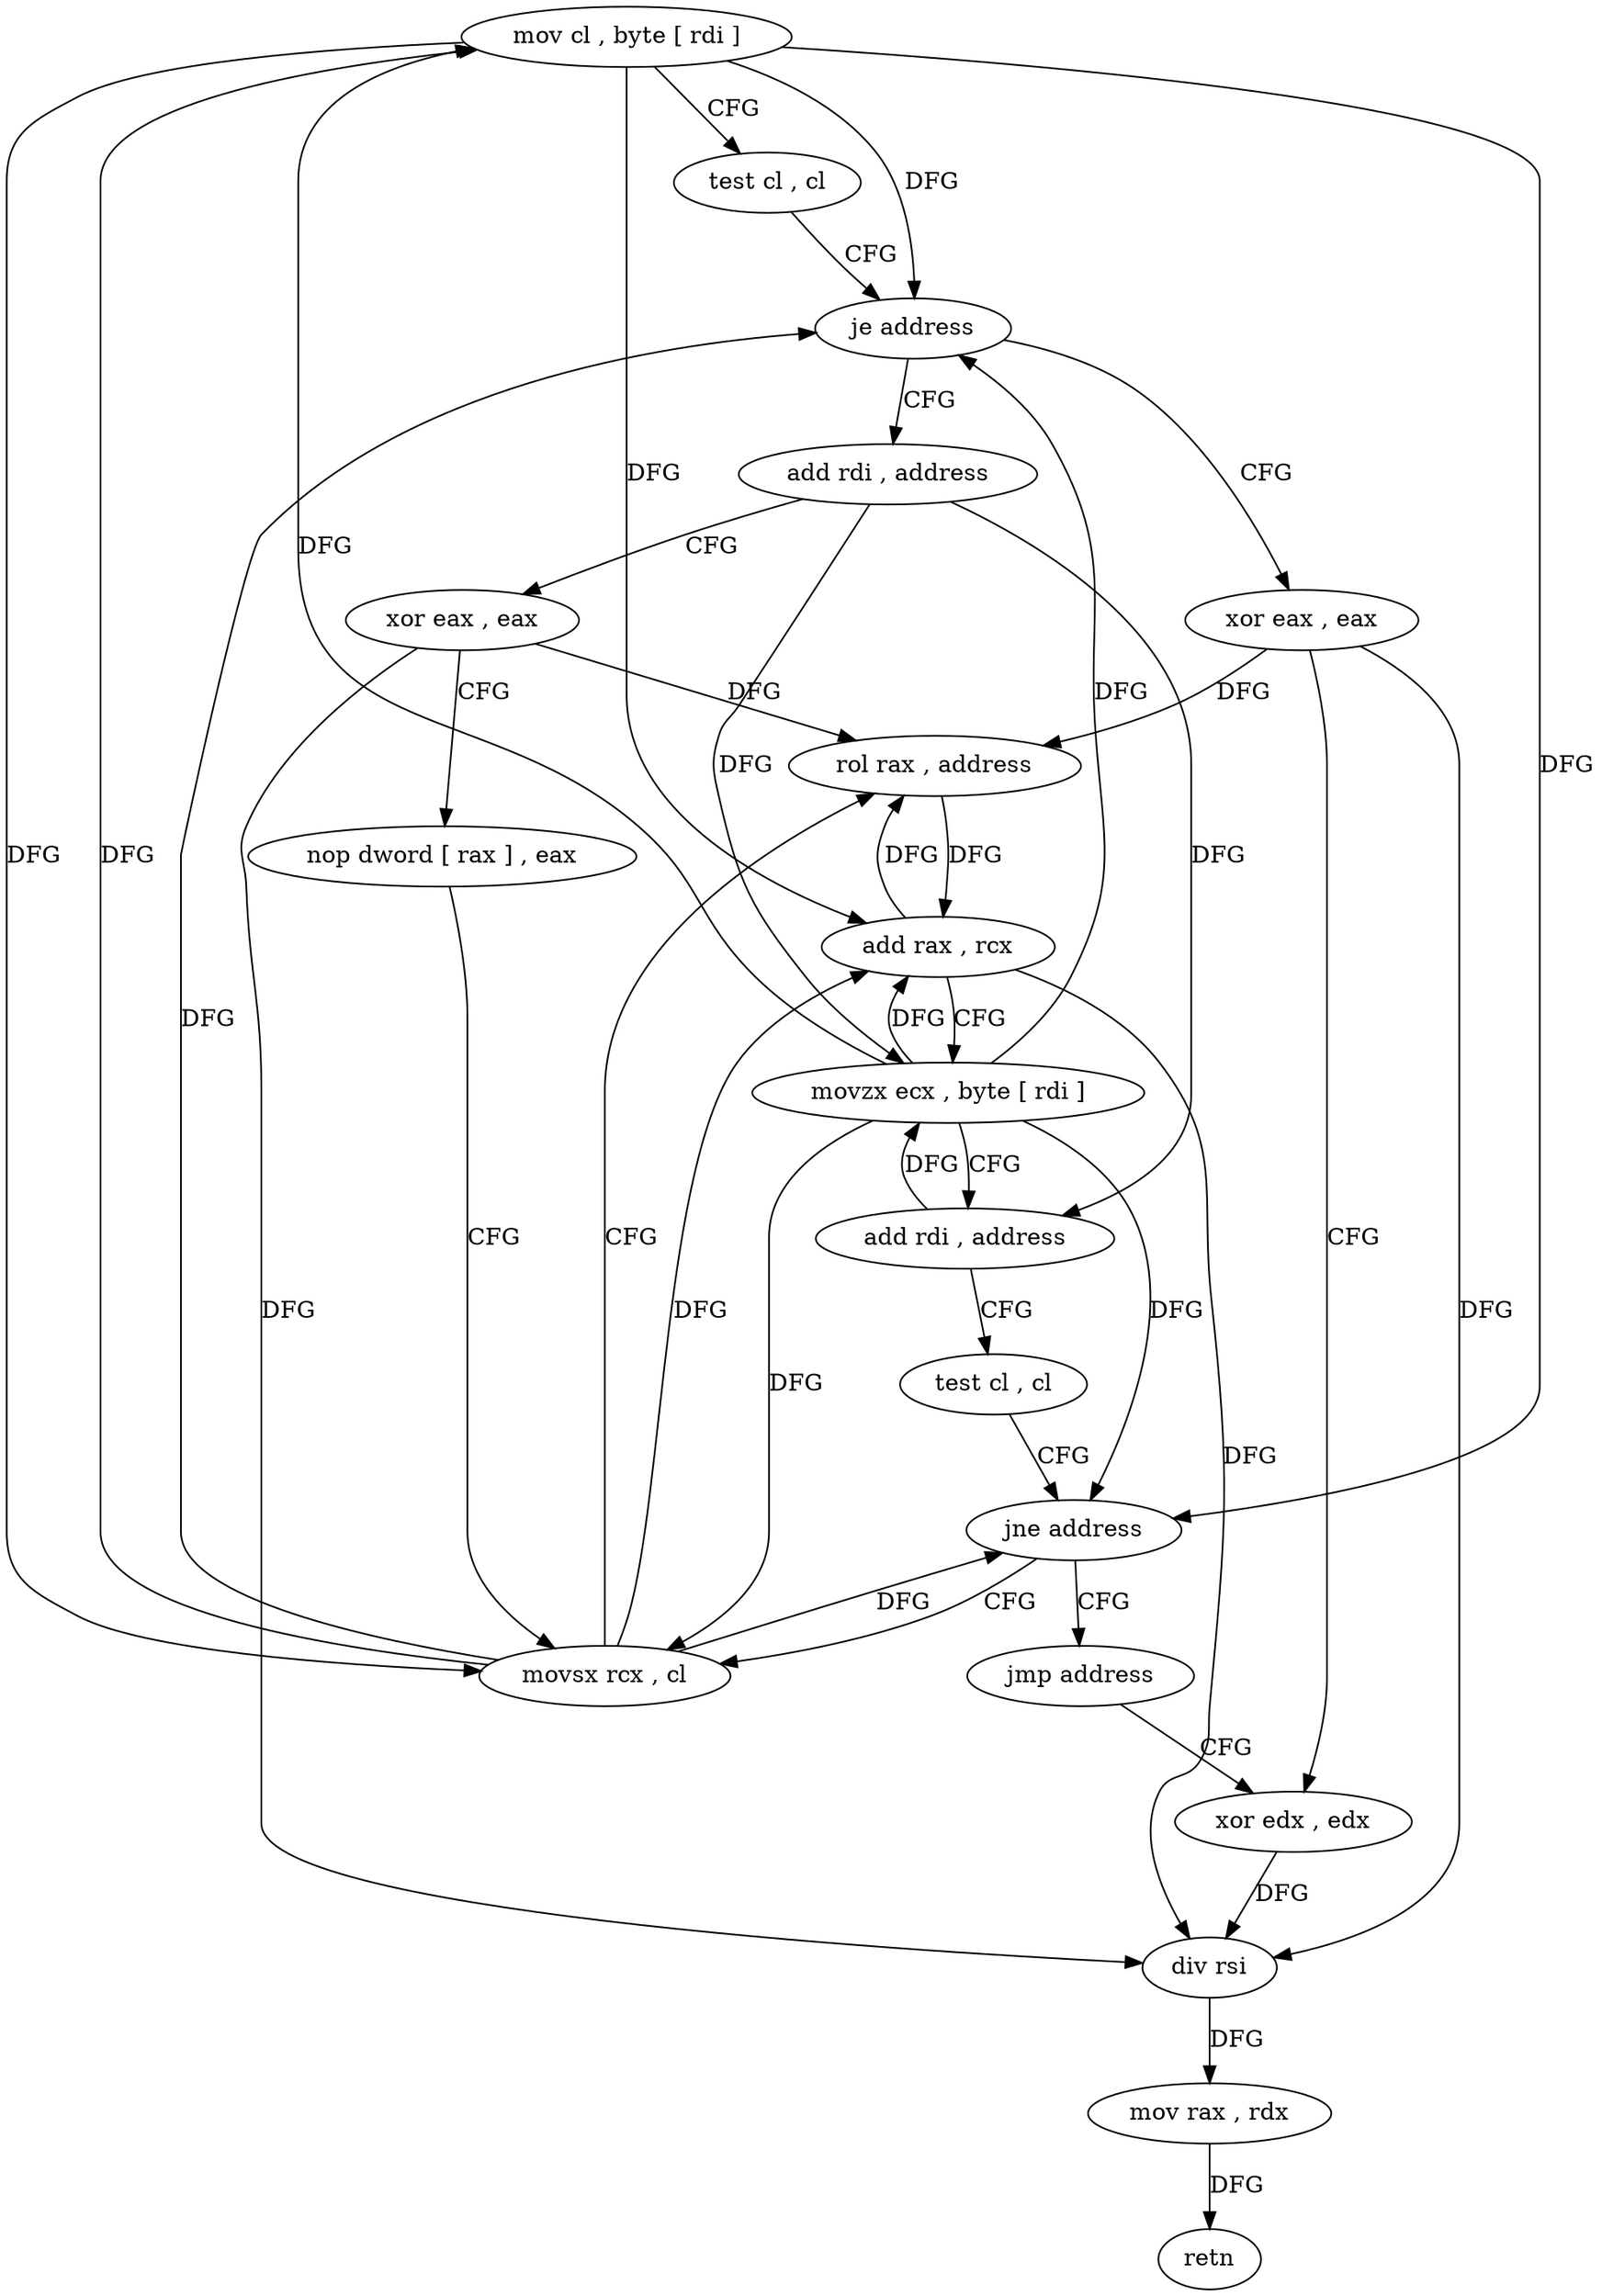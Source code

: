 digraph "func" {
"4265184" [label = "mov cl , byte [ rdi ]" ]
"4265186" [label = "test cl , cl" ]
"4265188" [label = "je address" ]
"4265224" [label = "xor eax , eax" ]
"4265190" [label = "add rdi , address" ]
"4265226" [label = "xor edx , edx" ]
"4265194" [label = "xor eax , eax" ]
"4265196" [label = "nop dword [ rax ] , eax" ]
"4265200" [label = "movsx rcx , cl" ]
"4265204" [label = "rol rax , address" ]
"4265208" [label = "add rax , rcx" ]
"4265211" [label = "movzx ecx , byte [ rdi ]" ]
"4265214" [label = "add rdi , address" ]
"4265218" [label = "test cl , cl" ]
"4265220" [label = "jne address" ]
"4265222" [label = "jmp address" ]
"4265228" [label = "div rsi" ]
"4265231" [label = "mov rax , rdx" ]
"4265234" [label = "retn" ]
"4265184" -> "4265186" [ label = "CFG" ]
"4265184" -> "4265188" [ label = "DFG" ]
"4265184" -> "4265200" [ label = "DFG" ]
"4265184" -> "4265208" [ label = "DFG" ]
"4265184" -> "4265220" [ label = "DFG" ]
"4265186" -> "4265188" [ label = "CFG" ]
"4265188" -> "4265224" [ label = "CFG" ]
"4265188" -> "4265190" [ label = "CFG" ]
"4265224" -> "4265226" [ label = "CFG" ]
"4265224" -> "4265228" [ label = "DFG" ]
"4265224" -> "4265204" [ label = "DFG" ]
"4265190" -> "4265194" [ label = "CFG" ]
"4265190" -> "4265211" [ label = "DFG" ]
"4265190" -> "4265214" [ label = "DFG" ]
"4265226" -> "4265228" [ label = "DFG" ]
"4265194" -> "4265196" [ label = "CFG" ]
"4265194" -> "4265228" [ label = "DFG" ]
"4265194" -> "4265204" [ label = "DFG" ]
"4265196" -> "4265200" [ label = "CFG" ]
"4265200" -> "4265204" [ label = "CFG" ]
"4265200" -> "4265188" [ label = "DFG" ]
"4265200" -> "4265184" [ label = "DFG" ]
"4265200" -> "4265208" [ label = "DFG" ]
"4265200" -> "4265220" [ label = "DFG" ]
"4265204" -> "4265208" [ label = "DFG" ]
"4265208" -> "4265211" [ label = "CFG" ]
"4265208" -> "4265204" [ label = "DFG" ]
"4265208" -> "4265228" [ label = "DFG" ]
"4265211" -> "4265214" [ label = "CFG" ]
"4265211" -> "4265188" [ label = "DFG" ]
"4265211" -> "4265200" [ label = "DFG" ]
"4265211" -> "4265208" [ label = "DFG" ]
"4265211" -> "4265184" [ label = "DFG" ]
"4265211" -> "4265220" [ label = "DFG" ]
"4265214" -> "4265218" [ label = "CFG" ]
"4265214" -> "4265211" [ label = "DFG" ]
"4265218" -> "4265220" [ label = "CFG" ]
"4265220" -> "4265200" [ label = "CFG" ]
"4265220" -> "4265222" [ label = "CFG" ]
"4265222" -> "4265226" [ label = "CFG" ]
"4265228" -> "4265231" [ label = "DFG" ]
"4265231" -> "4265234" [ label = "DFG" ]
}
